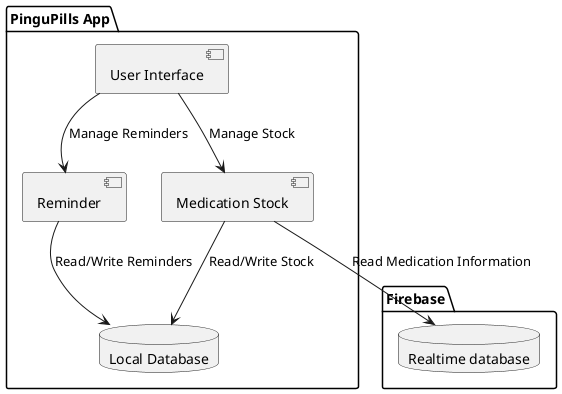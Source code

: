 @startuml

package "PinguPills App" {
    [User Interface] as UI
    [Reminder] as Reminder
    [Medication Stock] as Stock
    
    database "Local Database" as LocalDB {
    }
}
package "Firebase" {
    database "Realtime database" as FirebaseDB {

    } 
}


UI --> Reminder : Manage Reminders
UI --> Stock : Manage Stock
Reminder --> LocalDB : Read/Write Reminders
Stock --> LocalDB : Read/Write Stock
Stock --> FirebaseDB : Read Medication Information
@enduml
